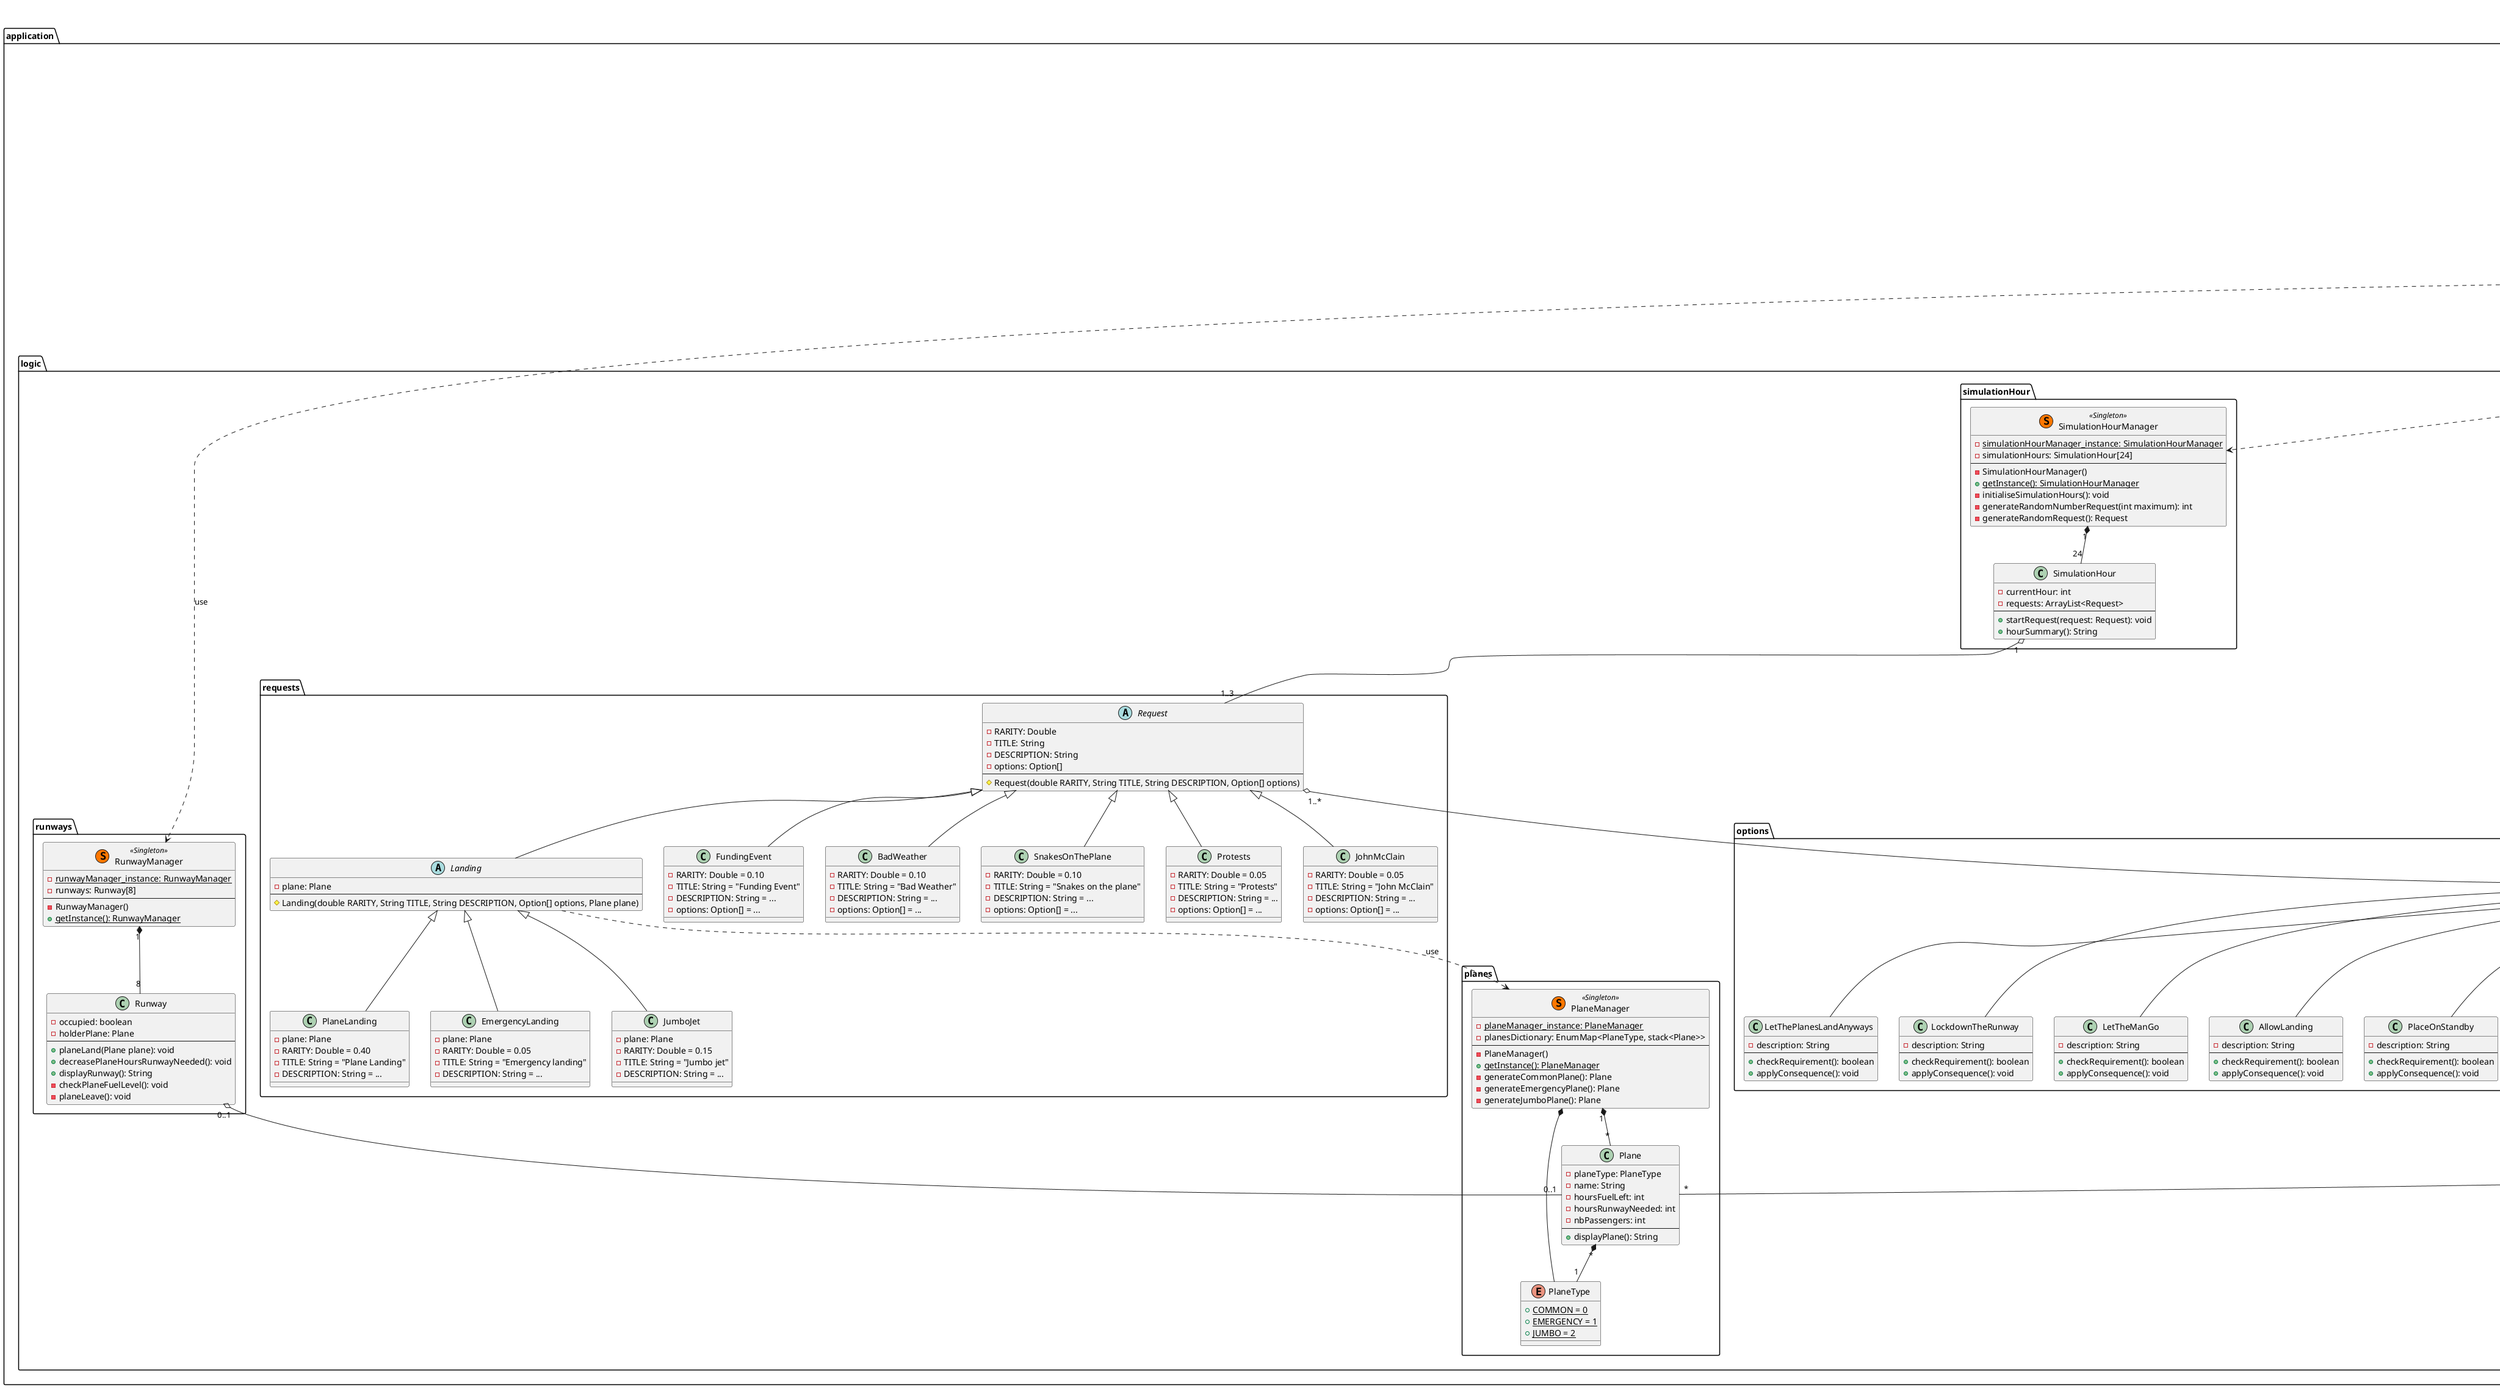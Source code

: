 @startuml

title MOD4B - Class Diagram

package application {

  class MainApplication {
    --
    + main(args: String[]): void
    + startSimulation(userInput: Scanner)
  }

  class Simulation {
    --
    + Simulation(userInput: Scanner)
  }

  package userInterface {

    class UserInputManager << (S,#FF7700) Singleton >> {
        - {static} ui_instance: UserInputManager
        - userInput: Scanner
        --
        - UserInputManager()
        + {static} getInstance(): UserInputManager
    }

      package menus {

        class MenuManager << (S,#FF7700) Singleton >> {
            - {static} menuManager_instance: MenuManager
            - menusDictionary: EnumMap<MenuType, Menu>
            --
            - MenuManager()
            + {static} getInstance(): MenuManager
        }

        enum MenuType {
            + {static} MAIN = 0
            + {static} RUNWAY = 1
            + {static} WAITING_PLANES = 2
            + {static} ADVANCE_HOUR = 3
            + {static} REQUEST = 4
        }

        abstract Menu {
          - menuType: MenuType
          --
          {abstract} + goToMenu(Menu menu): void
          {abstract} + displayMenu(): String
          + printMenuToOutput(): void
        }

        class MainMenu extends Menu {
          --
          + MainMenu()
          + advanceHour(): void
          + goToMenu(Menu menu): void
          + displayMenu(): String
        }

        class RunwayMenu extends Menu {
            --
            + RunwayMenu()
            + goToMenu(Menu menu): void
            + displayMenu(): String
        }

        class WaitingPlanesMenu extends Menu {
            --
            + WaitingPlanesMenu()
            + goToMenu(Menu menu): void
            + displayMenu(): String
        }

        class AdvanceHourMenu extends Menu {
            --
            + AdvanceHourMenu()
            + goToMenu(Menu menu): void
            + displayMenu(): String
        }

        class RequestMenu extends Menu {
            --
            + RequestMenu()
            + goToMenu(Menu menu): void
            + displayMenu(): String
        }

      }
  }
  
  package logic {

    package simulationHour {

        class SimulationHourManager << (S,#FF7700) Singleton >> {
            - {static} simulationHourManager_instance: SimulationHourManager
            - simulationHours: SimulationHour[24]
            --
            - SimulationHourManager()
            + {static} getInstance(): SimulationHourManager
            - initialiseSimulationHours(): void
            - generateRandomNumberRequest(int maximum): int
            - generateRandomRequest(): Request
        }

        class SimulationHour {
            - currentHour: int
            - requests: ArrayList<Request>
            --
            + startRequest(request: Request): void
            + hourSummary(): String
        }
      }

      package runways {

        class RunwayManager << (S,#FF7700) Singleton >> {
            - {static} runwayManager_instance: RunwayManager
            - runways: Runway[8]
            --
            - RunwayManager()
            + {static} getInstance(): RunwayManager
        }

        class Runway {
          - occupied: boolean
          - holderPlane: Plane
          --
          + planeLand(Plane plane): void
          + decreasePlaneHoursRunwayNeeded(): void
          + displayRunway(): String
          - checkPlaneFuelLevel(): void
          - planeLeave(): void
        }
      }

      package waitingPlanes {

        class WaitingPlanesManager << (S,#FF7700) Singleton >> {
            - {static} waitingPlanesManager_instance: WaitingPlanesManager
            - waitingPlanes: ArrayList<Plane>
            --
            - WaitingPlanesManager()
            + {static} getInstance(): WaitingPlanesManager
            + addPlaneToWaitingPlanes(Plane plane): void
        }
      }

      package planes {

        class PlaneManager << (S,#FF7700) Singleton >> {
            - {static} planeManager_instance: PlaneManager
            - planesDictionary: EnumMap<PlaneType, stack<Plane>>
            --
            - PlaneManager()
            + {static} getInstance(): PlaneManager
            - generateCommonPlane(): Plane
            - generateEmergencyPlane(): Plane
            - generateJumboPlane(): Plane
        }

        enum PlaneType {
            + {static} COMMON = 0
            + {static} EMERGENCY = 1
            + {static} JUMBO = 2
        }

        class Plane {
            - planeType: PlaneType
            - name: String
            - hoursFuelLeft: int
            - hoursRunwayNeeded: int
            - nbPassengers: int
            --
            + displayPlane(): String
        }
      }

      package passengers {

        class DeadPassengerCountManager << (S,#FF7700) Singleton >> {
            - {static} deadPassengerCountManager_instance: DeadPassengerCountManager
            - nbDeadPassengers: int
            --
            - DeadPassengerCountManager()
            + {static} getInstance(): DeadPassengerCountManager
        }
      }

      package requests {

          abstract Request {
            - RARITY: Double
            - TITLE: String
            - DESCRIPTION: String
            - options: Option[]
            --
            # Request(double RARITY, String TITLE, String DESCRIPTION, Option[] options)
          }

          abstract Landing extends Request {
            - plane: Plane
            --
            # Landing(double RARITY, String TITLE, String DESCRIPTION, Option[] options, Plane plane)
          }

          class PlaneLanding extends Landing {
            - plane: Plane
            - RARITY: Double = 0.40
            - TITLE: String = "Plane Landing"
            - DESCRIPTION: String = ...
          }

          class EmergencyLanding extends Landing {
            - plane: Plane
            - RARITY: Double = 0.05
            - TITLE: String = "Emergency landing"
            - DESCRIPTION: String = ...
          }

          class FundingEvent extends Request {
            - RARITY: Double = 0.10
            - TITLE: String = "Funding Event"
            - DESCRIPTION: String = ...
            - options: Option[] = ...
          }

          class JumboJet extends Landing {
            - plane: Plane
            - RARITY: Double = 0.15
            - TITLE: String = "Jumbo jet"
            - DESCRIPTION: String = ...
          }

          class BadWeather extends Request {
            - RARITY: Double = 0.10
            - TITLE: String = "Bad Weather"
            - DESCRIPTION: String = ...
            - options: Option[] = ...
          }

          class SnakesOnThePlane extends Request {
            - RARITY: Double = 0.10
            - TITLE: String = "Snakes on the plane"
            - DESCRIPTION: String = ...
            - options: Option[] = ...
          }

          class Protests extends Request {
            - RARITY: Double = 0.05
            - TITLE: String = "Protests"
            - DESCRIPTION: String = ...
            - options: Option[] = ...
          }

          class JohnMcClain extends Request {
            - RARITY: Double = 0.05
            - TITLE: String = "John McClain"
            - DESCRIPTION: String = ...
            - options: Option[] = ...
          }
        }

        package options {

          abstract Option {
            - description: String
            --
            {abstract} + checkRequirement(): Boolean
            {abstract} + applyConsequence(): void
            {abstract} + displayOption(): String
          }

          class AllowLanding extends Option {
            - description: String
            --
            + checkRequirement(): boolean
            + applyConsequence(): void
          }

          class PlaceOnStandby extends Option {
            - description: String
            --
            + checkRequirement(): boolean
            + applyConsequence(): void
          }

          class EmptyRandomRunway extends Option {
            - description: String
            --
            + checkRequirement(): boolean
            + applyConsequence(): void
          }

          class RescueTeam extends Option {
            - description: String
            --
            + checkRequirement(): boolean
            + applyConsequence(): void
          }

          class AirRefueling extends Option {
            - description: String
            --
            + checkRequirement(): boolean
            + applyConsequence(): void
          }

          class CrossWinds extends Option {
            - description: String
            --
            + checkRequirement(): boolean
            + applyConsequence(): void
          }

          class IcyRunWays extends Option {
            - description: String
            --
            + checkRequirement(): boolean
            + applyConsequence(): void
          }

          class IceStorm extends Option {
            - description: String
            --
            + checkRequirement(): boolean
            + applyConsequence(): void
          }

          class LetThemLand extends Option {
            - description: String
            --
            + checkRequirement(): boolean
            + applyConsequence(): void
          }

          class RefuseThem extends Option {
            - description: String
            --
            + checkRequirement(): boolean
            + applyConsequence(): void
          }

          class AllowThemTheSpaceToProtest extends Option {
            - description: String
            --
            + checkRequirement(): boolean
            + applyConsequence(): void
          }

          class GetPoliceInvolved extends Option {
            - description: String
            --
            + checkRequirement(): boolean
            + applyConsequence(): void
          }

          class LetThePlanesLandAnyways extends Option {
            - description: String
            --
            + checkRequirement(): boolean
            + applyConsequence(): void
          }

          class LockdownTheRunway extends Option {
            - description: String
            --
            + checkRequirement(): boolean
            + applyConsequence(): void
          }

          class LetTheManGo extends Option {
            - description: String
            --
            + checkRequirement(): boolean
            + applyConsequence(): void
          }

        }
  }



  MainApplication "1" *-- "1" Simulation
  Menu ..> UserInputManager : use
  Request "1..3" -up-o "1" SimulationHour
  Request "1..*" o-- "2..*" Option
  Runway "0..1" o-- "0..1" Plane

  PlaneManager "1" *-- "*" Plane
  PlaneManager *-- PlaneType
  Plane "*" *-- "1" PlaneType

  Simulation ..> UserInputManager : use
  Simulation ..> DeadPassengerCountManager : use
  Simulation ..> SimulationHourManager : use
  Simulation ..> RunwayManager : use
  Simulation ..> WaitingPlanesManager : use

  Landing ..> PlaneManager : use

  MenuManager "1" *-- "*" MenuType
  MenuManager *-- Menu

  Menu "*" -right- "1" MenuType

  SimulationHourManager "1" *-- "24" SimulationHour
  RunwayManager "1" *-- "8" Runway
  WaitingPlanesManager "0..1" *-- "*" Plane

}

@enduml
